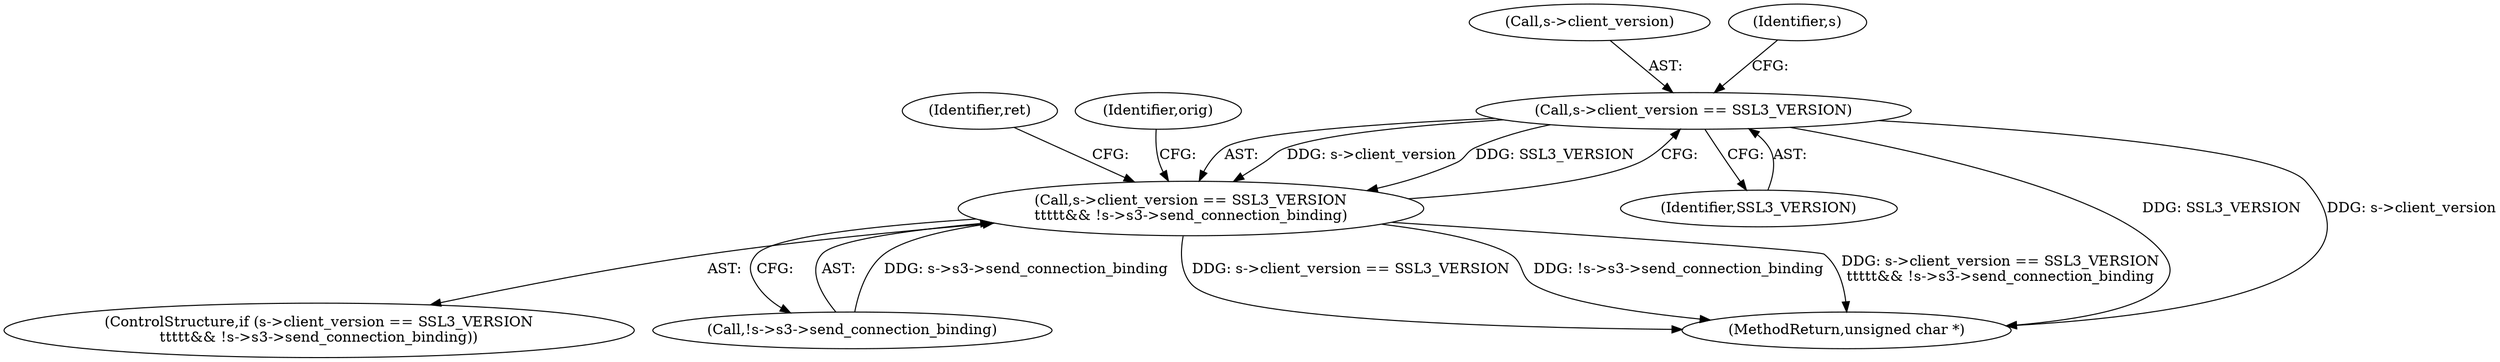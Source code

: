 digraph "0_openssl_2b0532f3984324ebe1236a63d15893792384328d@pointer" {
"1000144" [label="(Call,s->client_version == SSL3_VERSION)"];
"1000143" [label="(Call,s->client_version == SSL3_VERSION\n\t\t\t\t\t&& !s->s3->send_connection_binding)"];
"1000158" [label="(Identifier,ret)"];
"1000148" [label="(Identifier,SSL3_VERSION)"];
"1000145" [label="(Call,s->client_version)"];
"1000144" [label="(Call,s->client_version == SSL3_VERSION)"];
"1000142" [label="(ControlStructure,if (s->client_version == SSL3_VERSION\n\t\t\t\t\t&& !s->s3->send_connection_binding))"];
"1000156" [label="(Identifier,orig)"];
"1000149" [label="(Call,!s->s3->send_connection_binding)"];
"1000152" [label="(Identifier,s)"];
"1000143" [label="(Call,s->client_version == SSL3_VERSION\n\t\t\t\t\t&& !s->s3->send_connection_binding)"];
"1001115" [label="(MethodReturn,unsigned char *)"];
"1000144" -> "1000143"  [label="AST: "];
"1000144" -> "1000148"  [label="CFG: "];
"1000145" -> "1000144"  [label="AST: "];
"1000148" -> "1000144"  [label="AST: "];
"1000152" -> "1000144"  [label="CFG: "];
"1000143" -> "1000144"  [label="CFG: "];
"1000144" -> "1001115"  [label="DDG: SSL3_VERSION"];
"1000144" -> "1001115"  [label="DDG: s->client_version"];
"1000144" -> "1000143"  [label="DDG: s->client_version"];
"1000144" -> "1000143"  [label="DDG: SSL3_VERSION"];
"1000143" -> "1000142"  [label="AST: "];
"1000143" -> "1000149"  [label="CFG: "];
"1000149" -> "1000143"  [label="AST: "];
"1000156" -> "1000143"  [label="CFG: "];
"1000158" -> "1000143"  [label="CFG: "];
"1000143" -> "1001115"  [label="DDG: s->client_version == SSL3_VERSION"];
"1000143" -> "1001115"  [label="DDG: !s->s3->send_connection_binding"];
"1000143" -> "1001115"  [label="DDG: s->client_version == SSL3_VERSION\n\t\t\t\t\t&& !s->s3->send_connection_binding"];
"1000149" -> "1000143"  [label="DDG: s->s3->send_connection_binding"];
}
